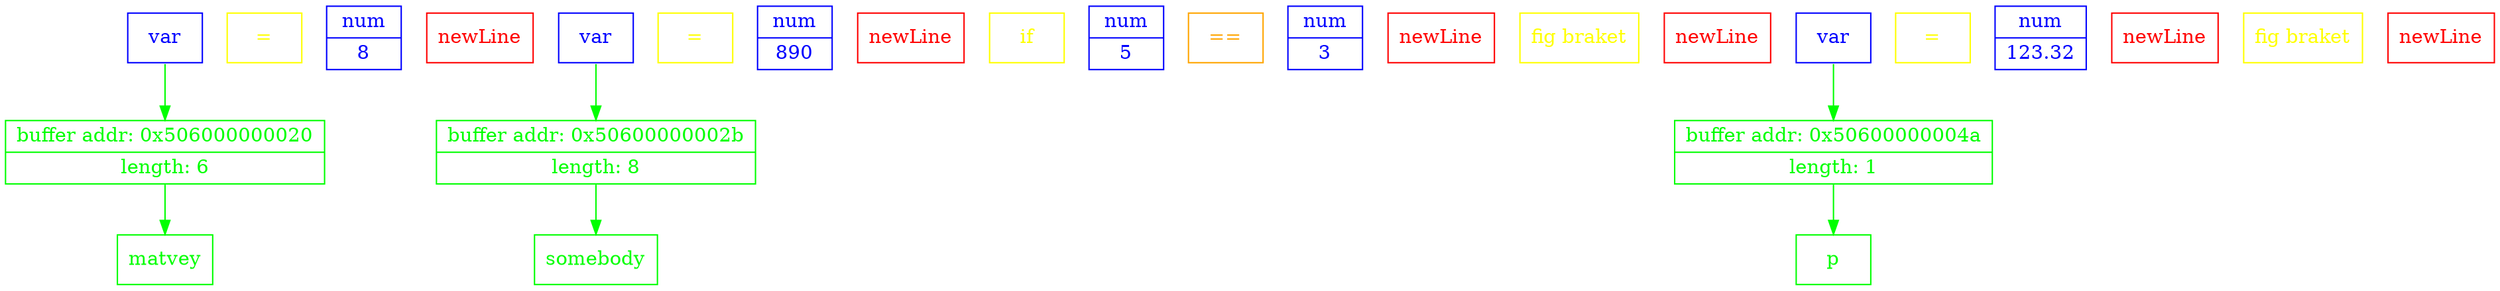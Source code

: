 digraph G
{ 
rankdir=TB;
 newrank=true;

{
	rank=same; 
	token_0 [ shape=record, color = blue, fontcolor = blue, label = "{ var }" ];
	token_1 [ shape=record, color = yellow, fontcolor = yellow, label = "{ = }" ];
	token_2 [ shape=record, color = blue, fontcolor = blue, label = "{ num | 8 }" ];
	token_3 [ shape=record, color = red, fontcolor = red, label = "{ newLine }" ];
	token_4 [ shape=record, color = blue, fontcolor = blue, label = "{ var }" ];
	token_5 [ shape=record, color = yellow, fontcolor = yellow, label = "{ = }" ];
	token_6 [ shape=record, color = blue, fontcolor = blue, label = "{ num | 890 }" ];
	token_7 [ shape=record, color = red, fontcolor = red, label = "{ newLine }" ];
	token_8 [ shape=record, color = yellow, fontcolor = yellow, label = "{ if }" ];
	token_9 [ shape=record, color = blue, fontcolor = blue, label = "{ num | 5 }" ];
	token_10 [ shape=record, color = orange, fontcolor = orange, label = "{ == }" ];
	token_11 [ shape=record, color = blue, fontcolor = blue, label = "{ num | 3 }" ];
	token_12 [ shape=record, color = red, fontcolor = red, label = "{ newLine }" ];
	token_13 [ shape=record, color = yellow, fontcolor = yellow, label = "{ fig braket }" ];
	token_14 [ shape=record, color = red, fontcolor = red, label = "{ newLine }" ];
	token_15 [ shape=record, color = blue, fontcolor = blue, label = "{ var }" ];
	token_16 [ shape=record, color = yellow, fontcolor = yellow, label = "{ = }" ];
	token_17 [ shape=record, color = blue, fontcolor = blue, label = "{ num | 123.32 }" ];
	token_18 [ shape=record, color = red, fontcolor = red, label = "{ newLine }" ];
	token_19 [ shape=record, color = yellow, fontcolor = yellow, label = "{ fig braket }" ];
	token_20 [ shape=record, color = red, fontcolor = red, label = "{ newLine }" ];
}
{
	rank=same; 
	tableCell_0x506000000020 [ shape=record, color = green, fontcolor = green, label = "{ buffer addr: 0x506000000020 | length: 6 }" ];
	tableCell_0x50600000002b [ shape=record, color = green, fontcolor = green, label = "{ buffer addr: 0x50600000002b | length: 8 }" ];
	tableCell_0x50600000004a [ shape=record, color = green, fontcolor = green, label = "{ buffer addr: 0x50600000004a | length: 1 }" ];
}
{
	rank=same; 
	openTableCell_0x506000000020 [ shape=record, color = green, fontcolor = green, label = "{ matvey }" ];
	openTableCell_0x50600000002b [ shape=record, color = green, fontcolor = green, label = "{ somebody }" ];
	openTableCell_0x50600000004a [ shape=record, color = green, fontcolor = green, label = "{ p }" ];
}
	token_0:s -> tableCell_0x506000000020:n [ color = green; ]
	token_4:s -> tableCell_0x50600000002b:n [ color = green; ]
	token_15:s -> tableCell_0x50600000004a:n [ color = green; ]
	tableCell_0x506000000020:s -> openTableCell_0x506000000020:n [ color = green; ]
	tableCell_0x50600000002b:s -> openTableCell_0x50600000002b:n [ color = green; ]
	tableCell_0x50600000004a:s -> openTableCell_0x50600000004a:n [ color = green; ]
}
